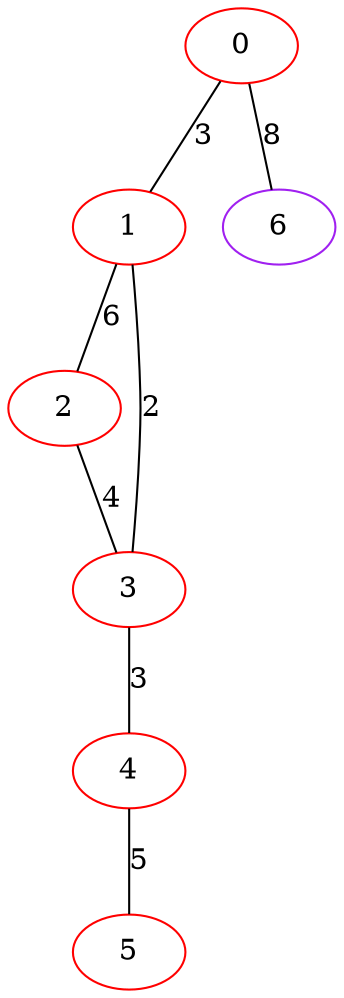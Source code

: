 graph "" {
0 [color=red, weight=1];
1 [color=red, weight=1];
2 [color=red, weight=1];
3 [color=red, weight=1];
4 [color=red, weight=1];
5 [color=red, weight=1];
6 [color=purple, weight=4];
0 -- 1  [key=0, label=3];
0 -- 6  [key=0, label=8];
1 -- 2  [key=0, label=6];
1 -- 3  [key=0, label=2];
2 -- 3  [key=0, label=4];
3 -- 4  [key=0, label=3];
4 -- 5  [key=0, label=5];
}
